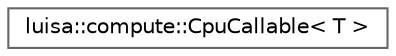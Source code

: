 digraph "类继承关系图"
{
 // LATEX_PDF_SIZE
  bgcolor="transparent";
  edge [fontname=Helvetica,fontsize=10,labelfontname=Helvetica,labelfontsize=10];
  node [fontname=Helvetica,fontsize=10,shape=box,height=0.2,width=0.4];
  rankdir="LR";
  Node0 [id="Node000000",label="luisa::compute::CpuCallable\< T \>",height=0.2,width=0.4,color="grey40", fillcolor="white", style="filled",URL="$classluisa_1_1compute_1_1_cpu_callable.html",tooltip="A callable of type T(T) implemented via host closures of type void(T &arg) arg is modified in place a..."];
}
